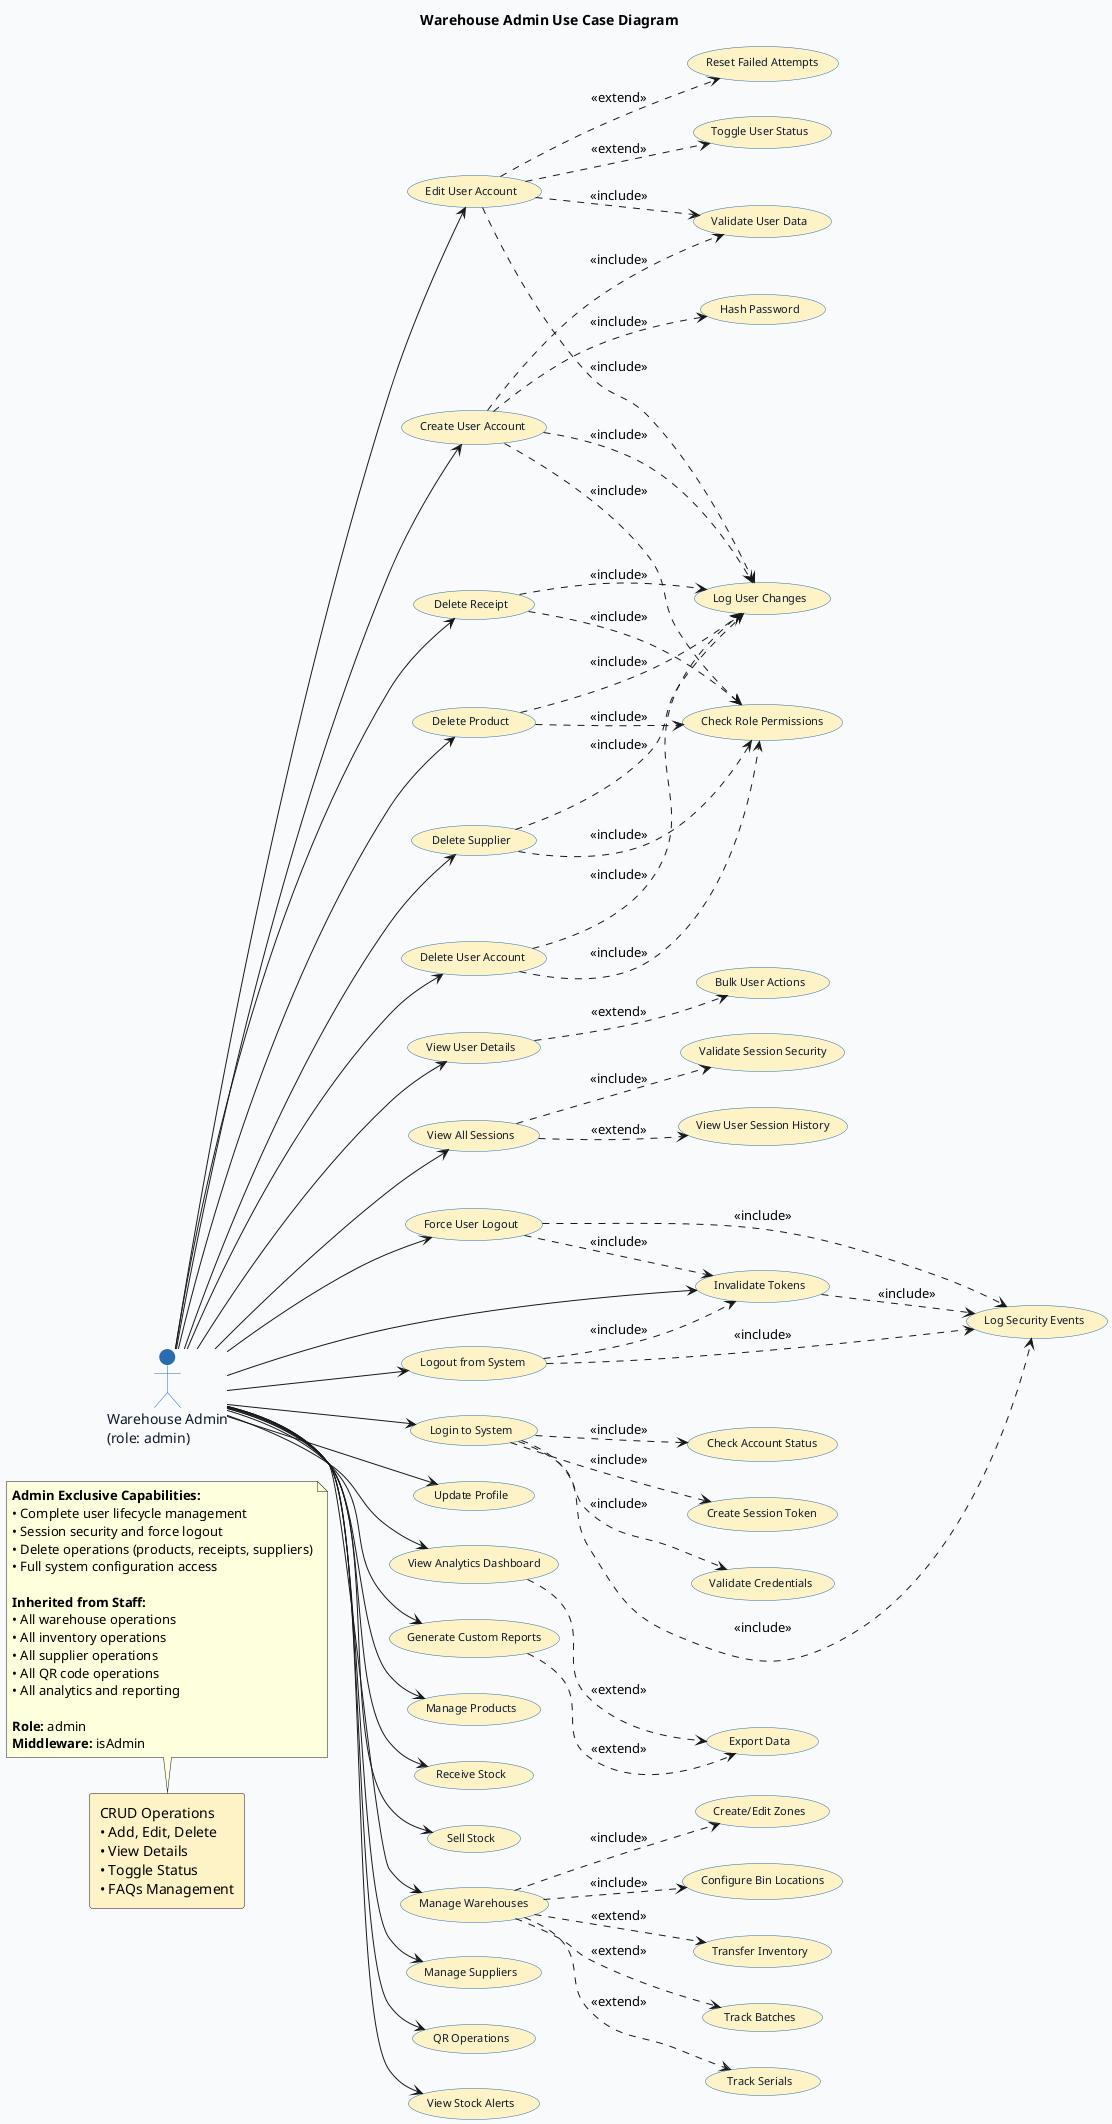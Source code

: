 @startuml warehouse-admin-usecase
title Warehouse Admin Use Case Diagram
left to right direction

skinparam backgroundColor #f8fafc
skinparam componentStyle uml2
skinparam usecase {
  BackgroundColor #fef3c7
  BorderColor #2b6cb0
  FontColor #0f172a
  FontSize 11
}
skinparam actor {
  BackgroundColor #ffffff
  BorderColor #2b6cb0
  FontColor #0f172a
}

actor "Warehouse Admin\n(role: admin)" as Admin #2b6cb0

' Admin-only primary use cases
usecase "Create User Account" as UC_CreateUser
usecase "Edit User Account" as UC_EditUser
usecase "Delete User Account" as UC_DeleteUser
usecase "View User Details" as UC_ViewUser

usecase "View All Sessions" as UC_ViewSessions
usecase "Force User Logout" as UC_ForceLogout
usecase "Invalidate Tokens" as UC_InvalidateToken

usecase "Delete Product" as UC_DeleteProduct
usecase "Delete Receipt" as UC_DeleteReceipt
usecase "Delete Supplier" as UC_DeleteSupplier

' Authentication & Profile
usecase "Login to System" as UC_Login
usecase "Logout from System" as UC_Logout
usecase "Update Profile" as UC_UpdateProfile

' User Management sub-functions (included)
usecase "Validate User Data" as UC_ValidateUser
usecase "Hash Password" as UC_HashPassword
usecase "Check Role Permissions" as UC_CheckRole
usecase "Log User Changes" as UC_LogUserChange
usecase "Toggle User Status" as UC_ToggleStatus
usecase "Reset Failed Attempts" as UC_ResetAttempts
usecase "Bulk User Actions" as UC_BulkActions

' Session Management sub-functions (included)
usecase "Validate Session Security" as UC_ValidateSession
usecase "Log Security Events" as UC_LogSecurity
usecase "View User Session History" as UC_ViewUserSessions

' Authentication sub-functions (included)
usecase "Create Session Token" as UC_CreateToken
usecase "Validate Credentials" as UC_ValidateCredentials
usecase "Check Account Status" as UC_CheckStatus

' Analytics (inherited from Staff)
usecase "View Analytics Dashboard" as UC_ViewAnalytics
usecase "Generate Custom Reports" as UC_CustomReports
usecase "Export Data" as UC_Export

' Inventory Operations (inherited from Staff)
usecase "Manage Products" as UC_ManageProducts
usecase "Receive Stock" as UC_ReceiveStock
usecase "Sell Stock" as UC_SellStock
usecase "Manage Warehouses" as UC_ManageWarehouses
usecase "Manage Suppliers" as UC_ManageSuppliers
usecase "QR Operations" as UC_QROperations
usecase "View Stock Alerts" as UC_ViewAlerts

' Warehouse Management sub-functions
usecase "Create/Edit Zones" as UC_ManageZones
usecase "Configure Bin Locations" as UC_ConfigureBins
usecase "Transfer Inventory" as UC_TransferInventory
usecase "Track Batches" as UC_TrackBatches
usecase "Track Serials" as UC_TrackSerials

' Admin relationships for User Management
Admin --> UC_CreateUser
Admin --> UC_EditUser
Admin --> UC_DeleteUser
Admin --> UC_ViewUser

UC_CreateUser ..> UC_ValidateUser : <<include>>
UC_CreateUser ..> UC_HashPassword : <<include>>
UC_CreateUser ..> UC_CheckRole : <<include>>
UC_CreateUser ..> UC_LogUserChange : <<include>>

UC_EditUser ..> UC_ValidateUser : <<include>>
UC_EditUser ..> UC_LogUserChange : <<include>>
UC_EditUser ..> UC_ToggleStatus : <<extend>>
UC_EditUser ..> UC_ResetAttempts : <<extend>>

UC_DeleteUser ..> UC_CheckRole : <<include>>
UC_DeleteUser ..> UC_LogUserChange : <<include>>

UC_ViewUser ..> UC_BulkActions : <<extend>>

' Admin relationships for Session Management
Admin --> UC_ViewSessions
Admin --> UC_ForceLogout
Admin --> UC_InvalidateToken

UC_ViewSessions ..> UC_ValidateSession : <<include>>
UC_ViewSessions ..> UC_ViewUserSessions : <<extend>>

UC_ForceLogout ..> UC_InvalidateToken : <<include>>
UC_ForceLogout ..> UC_LogSecurity : <<include>>

UC_InvalidateToken ..> UC_LogSecurity : <<include>>

' Admin relationships for Delete Operations
Admin --> UC_DeleteProduct
Admin --> UC_DeleteReceipt
Admin --> UC_DeleteSupplier

UC_DeleteProduct ..> UC_CheckRole : <<include>>
UC_DeleteProduct ..> UC_LogUserChange : <<include>>

UC_DeleteReceipt ..> UC_CheckRole : <<include>>
UC_DeleteReceipt ..> UC_LogUserChange : <<include>>

UC_DeleteSupplier ..> UC_CheckRole : <<include>>
UC_DeleteSupplier ..> UC_LogUserChange : <<include>>

' Authentication
Admin --> UC_Login
Admin --> UC_Logout
Admin --> UC_UpdateProfile

UC_Login ..> UC_ValidateCredentials : <<include>>
UC_Login ..> UC_CheckStatus : <<include>>
UC_Login ..> UC_CreateToken : <<include>>
UC_Login ..> UC_LogSecurity : <<include>>

UC_Logout ..> UC_InvalidateToken : <<include>>
UC_Logout ..> UC_LogSecurity : <<include>>

' Analytics & Reporting (Admin inherits from Staff)
Admin --> UC_ViewAnalytics
Admin --> UC_CustomReports

UC_ViewAnalytics ..> UC_Export : <<extend>>
UC_CustomReports ..> UC_Export : <<extend>>

' Inventory Operations (Admin inherits from Staff)
Admin --> UC_ManageProducts
Admin --> UC_ReceiveStock
Admin --> UC_SellStock
Admin --> UC_ManageWarehouses
Admin --> UC_ManageSuppliers
Admin --> UC_QROperations
Admin --> UC_ViewAlerts

UC_ManageWarehouses ..> UC_ManageZones : <<include>>
UC_ManageWarehouses ..> UC_ConfigureBins : <<include>>
UC_ManageWarehouses ..> UC_TransferInventory : <<extend>>
UC_ManageWarehouses ..> UC_TrackBatches : <<extend>>
UC_ManageWarehouses ..> UC_TrackSerials : <<extend>>

rectangle "CRUD Operations\n• Add, Edit, Delete\n• View Details\n• Toggle Status\n• FAQs Management" as CRUDNote #fef3c7

note top of CRUDNote
  **Admin Exclusive Capabilities:**
  • Complete user lifecycle management
  • Session security and force logout
  • Delete operations (products, receipts, suppliers)
  • Full system configuration access
  
  **Inherited from Staff:**
  • All warehouse operations
  • All inventory operations
  • All supplier operations
  • All QR code operations
  • All analytics and reporting
  
  **Role:** admin
  **Middleware:** isAdmin
end note

@enduml
